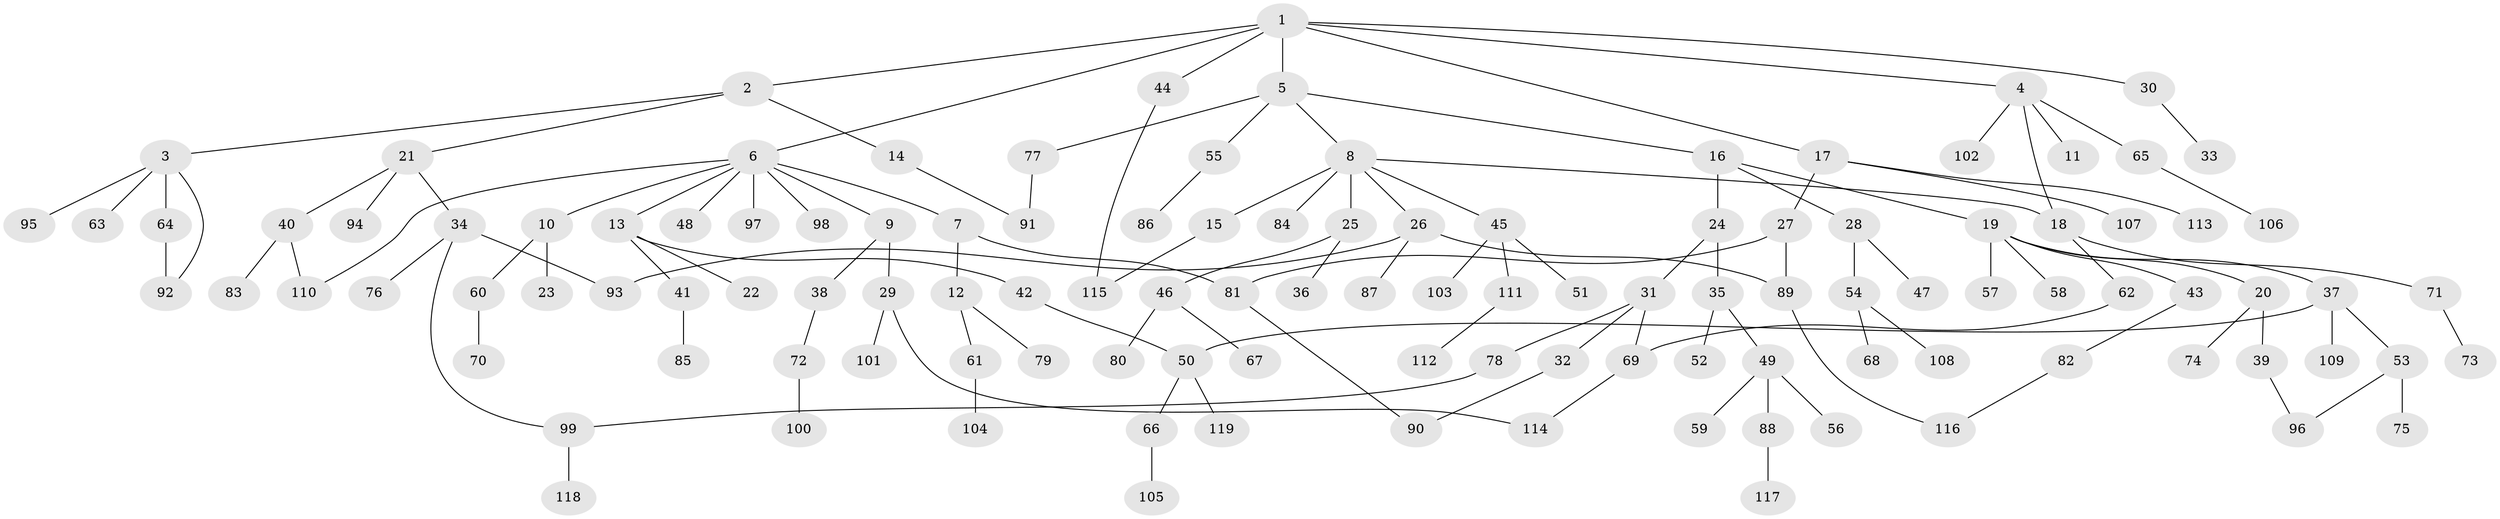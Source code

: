 // Generated by graph-tools (version 1.1) at 2025/49/03/09/25 03:49:22]
// undirected, 119 vertices, 133 edges
graph export_dot {
graph [start="1"]
  node [color=gray90,style=filled];
  1;
  2;
  3;
  4;
  5;
  6;
  7;
  8;
  9;
  10;
  11;
  12;
  13;
  14;
  15;
  16;
  17;
  18;
  19;
  20;
  21;
  22;
  23;
  24;
  25;
  26;
  27;
  28;
  29;
  30;
  31;
  32;
  33;
  34;
  35;
  36;
  37;
  38;
  39;
  40;
  41;
  42;
  43;
  44;
  45;
  46;
  47;
  48;
  49;
  50;
  51;
  52;
  53;
  54;
  55;
  56;
  57;
  58;
  59;
  60;
  61;
  62;
  63;
  64;
  65;
  66;
  67;
  68;
  69;
  70;
  71;
  72;
  73;
  74;
  75;
  76;
  77;
  78;
  79;
  80;
  81;
  82;
  83;
  84;
  85;
  86;
  87;
  88;
  89;
  90;
  91;
  92;
  93;
  94;
  95;
  96;
  97;
  98;
  99;
  100;
  101;
  102;
  103;
  104;
  105;
  106;
  107;
  108;
  109;
  110;
  111;
  112;
  113;
  114;
  115;
  116;
  117;
  118;
  119;
  1 -- 2;
  1 -- 4;
  1 -- 5;
  1 -- 6;
  1 -- 17;
  1 -- 30;
  1 -- 44;
  2 -- 3;
  2 -- 14;
  2 -- 21;
  3 -- 63;
  3 -- 64;
  3 -- 95;
  3 -- 92;
  4 -- 11;
  4 -- 18;
  4 -- 65;
  4 -- 102;
  5 -- 8;
  5 -- 16;
  5 -- 55;
  5 -- 77;
  6 -- 7;
  6 -- 9;
  6 -- 10;
  6 -- 13;
  6 -- 48;
  6 -- 97;
  6 -- 98;
  6 -- 110;
  7 -- 12;
  7 -- 81;
  8 -- 15;
  8 -- 25;
  8 -- 26;
  8 -- 45;
  8 -- 84;
  8 -- 18;
  9 -- 29;
  9 -- 38;
  10 -- 23;
  10 -- 60;
  12 -- 61;
  12 -- 79;
  13 -- 22;
  13 -- 41;
  13 -- 42;
  14 -- 91;
  15 -- 115;
  16 -- 19;
  16 -- 24;
  16 -- 28;
  17 -- 27;
  17 -- 107;
  17 -- 113;
  18 -- 62;
  18 -- 71;
  19 -- 20;
  19 -- 37;
  19 -- 43;
  19 -- 57;
  19 -- 58;
  20 -- 39;
  20 -- 74;
  21 -- 34;
  21 -- 40;
  21 -- 94;
  24 -- 31;
  24 -- 35;
  25 -- 36;
  25 -- 46;
  26 -- 87;
  26 -- 93;
  26 -- 89;
  27 -- 81;
  27 -- 89;
  28 -- 47;
  28 -- 54;
  29 -- 101;
  29 -- 114;
  30 -- 33;
  31 -- 32;
  31 -- 78;
  31 -- 69;
  32 -- 90;
  34 -- 76;
  34 -- 99;
  34 -- 93;
  35 -- 49;
  35 -- 52;
  37 -- 53;
  37 -- 109;
  37 -- 50;
  38 -- 72;
  39 -- 96;
  40 -- 83;
  40 -- 110;
  41 -- 85;
  42 -- 50;
  43 -- 82;
  44 -- 115;
  45 -- 51;
  45 -- 103;
  45 -- 111;
  46 -- 67;
  46 -- 80;
  49 -- 56;
  49 -- 59;
  49 -- 88;
  50 -- 66;
  50 -- 119;
  53 -- 75;
  53 -- 96;
  54 -- 68;
  54 -- 108;
  55 -- 86;
  60 -- 70;
  61 -- 104;
  62 -- 69;
  64 -- 92;
  65 -- 106;
  66 -- 105;
  69 -- 114;
  71 -- 73;
  72 -- 100;
  77 -- 91;
  78 -- 99;
  81 -- 90;
  82 -- 116;
  88 -- 117;
  89 -- 116;
  99 -- 118;
  111 -- 112;
}
